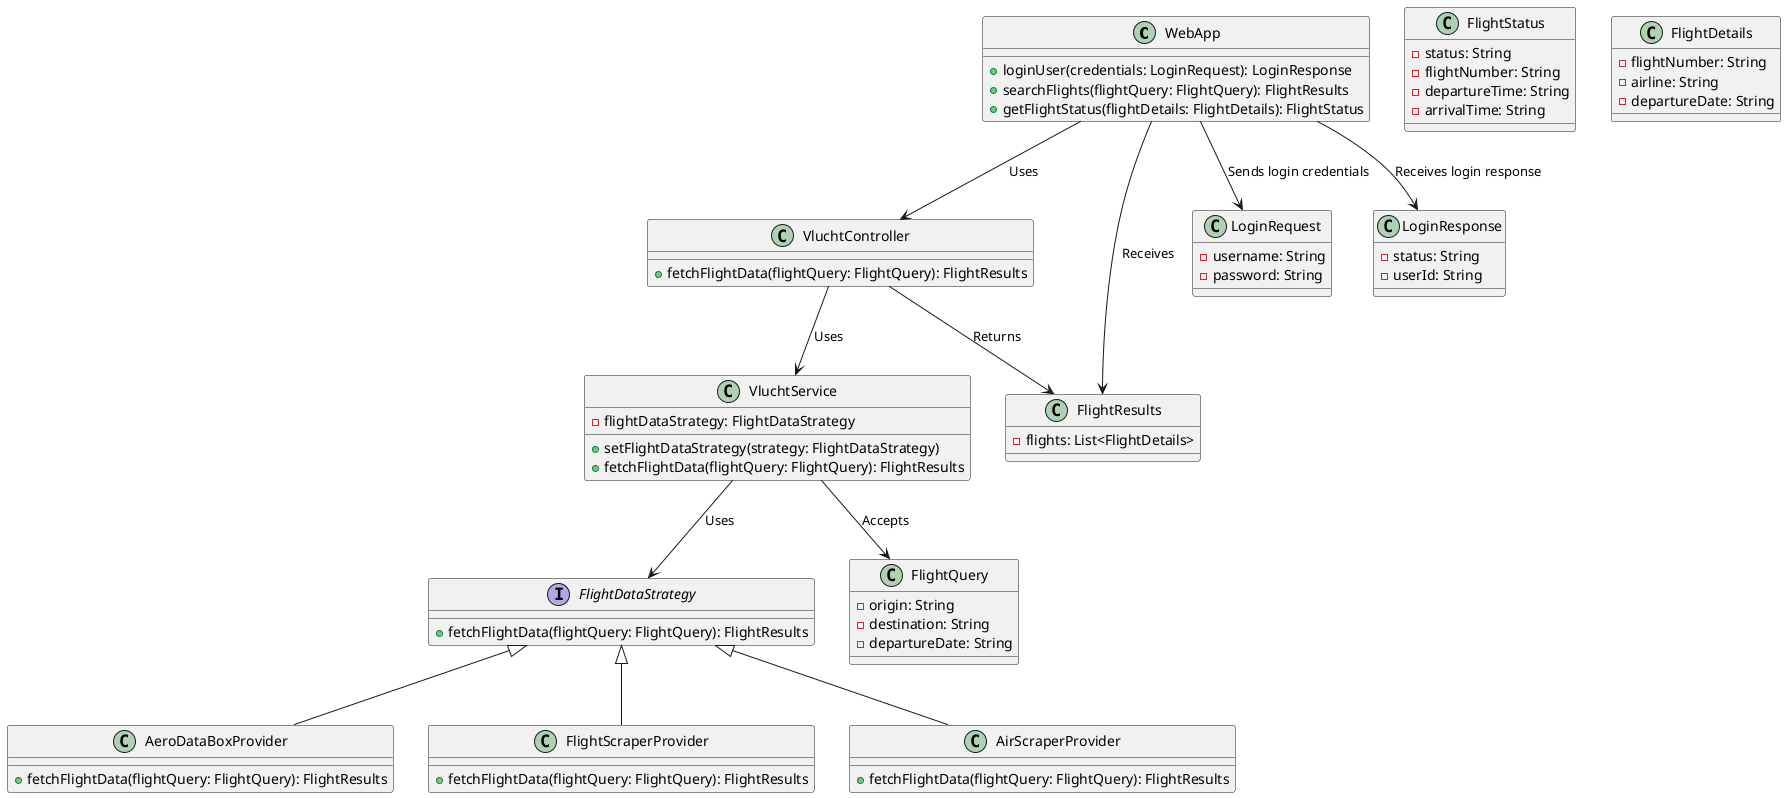 @startuml
'https://plantuml.com/class-diagram

class WebApp {
    +loginUser(credentials: LoginRequest): LoginResponse
    +searchFlights(flightQuery: FlightQuery): FlightResults
    +getFlightStatus(flightDetails: FlightDetails): FlightStatus
}

class VluchtController {
    +fetchFlightData(flightQuery: FlightQuery): FlightResults
}

class VluchtService {
    -flightDataStrategy: FlightDataStrategy
    +setFlightDataStrategy(strategy: FlightDataStrategy)
    +fetchFlightData(flightQuery: FlightQuery): FlightResults
}

interface FlightDataStrategy {
    +fetchFlightData(flightQuery: FlightQuery): FlightResults
}

class AeroDataBoxProvider {
    +fetchFlightData(flightQuery: FlightQuery): FlightResults
}

class FlightScraperProvider {
    +fetchFlightData(flightQuery: FlightQuery): FlightResults
}

class AirScraperProvider {
    +fetchFlightData(flightQuery: FlightQuery): FlightResults
}

class FlightStatus {
    -status: String
    -flightNumber: String
    -departureTime: String
    -arrivalTime: String
}

class FlightDetails {
    -flightNumber: String
    -airline: String
    -departureDate: String
}

class FlightQuery {
    -origin: String
    -destination: String
    -departureDate: String
}

class FlightResults {
    -flights: List<FlightDetails>
}

class LoginRequest {
    -username: String
    -password: String
}

class LoginResponse {
    -status: String
    -userId: String
}

' Relationships
WebApp --> VluchtController : "Uses"
WebApp --> LoginRequest : "Sends login credentials"
WebApp --> LoginResponse : "Receives login response"
VluchtController --> VluchtService : "Uses"
VluchtService --> FlightDataStrategy : "Uses"
VluchtService --> FlightQuery : "Accepts"
VluchtController --> FlightResults : "Returns"
WebApp --> FlightResults : "Receives"

FlightDataStrategy <|-- AeroDataBoxProvider
FlightDataStrategy <|-- FlightScraperProvider
FlightDataStrategy <|-- AirScraperProvider

@enduml
